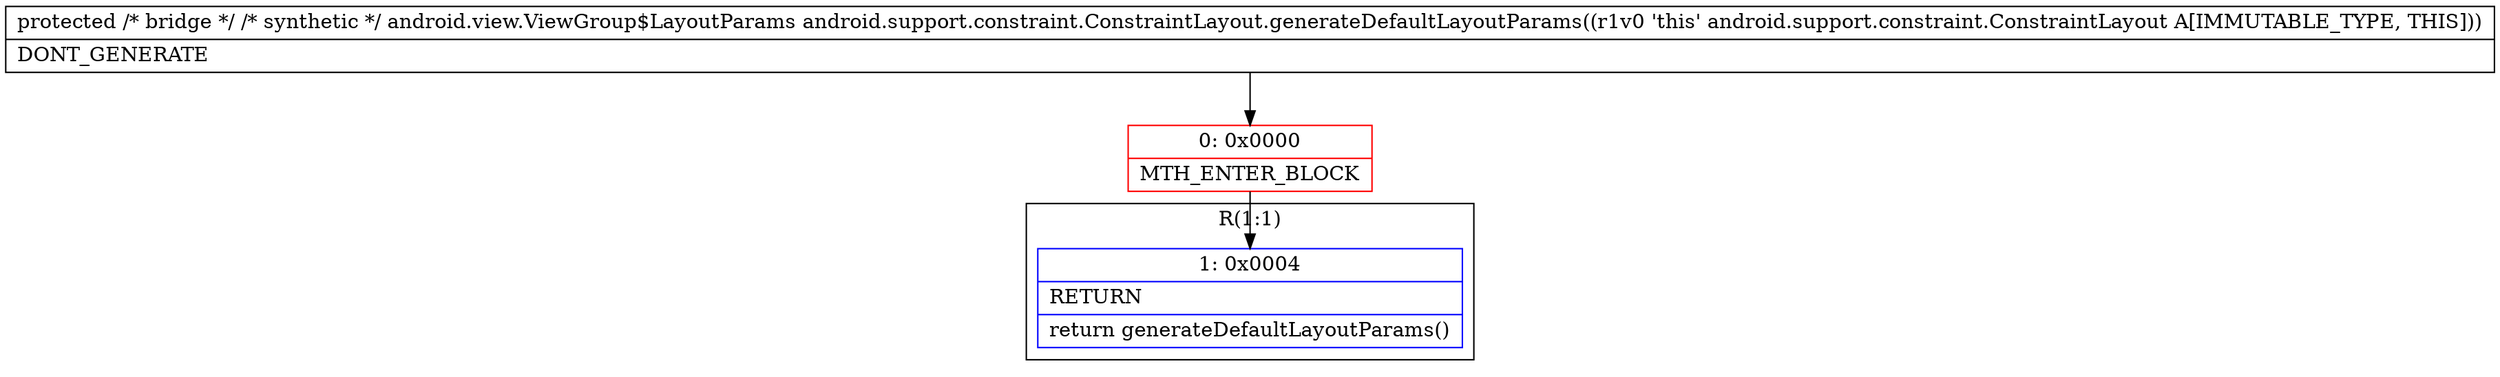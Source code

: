 digraph "CFG forandroid.support.constraint.ConstraintLayout.generateDefaultLayoutParams()Landroid\/view\/ViewGroup$LayoutParams;" {
subgraph cluster_Region_1525187463 {
label = "R(1:1)";
node [shape=record,color=blue];
Node_1 [shape=record,label="{1\:\ 0x0004|RETURN\l|return generateDefaultLayoutParams()\l}"];
}
Node_0 [shape=record,color=red,label="{0\:\ 0x0000|MTH_ENTER_BLOCK\l}"];
MethodNode[shape=record,label="{protected \/* bridge *\/ \/* synthetic *\/ android.view.ViewGroup$LayoutParams android.support.constraint.ConstraintLayout.generateDefaultLayoutParams((r1v0 'this' android.support.constraint.ConstraintLayout A[IMMUTABLE_TYPE, THIS]))  | DONT_GENERATE\l}"];
MethodNode -> Node_0;
Node_0 -> Node_1;
}

